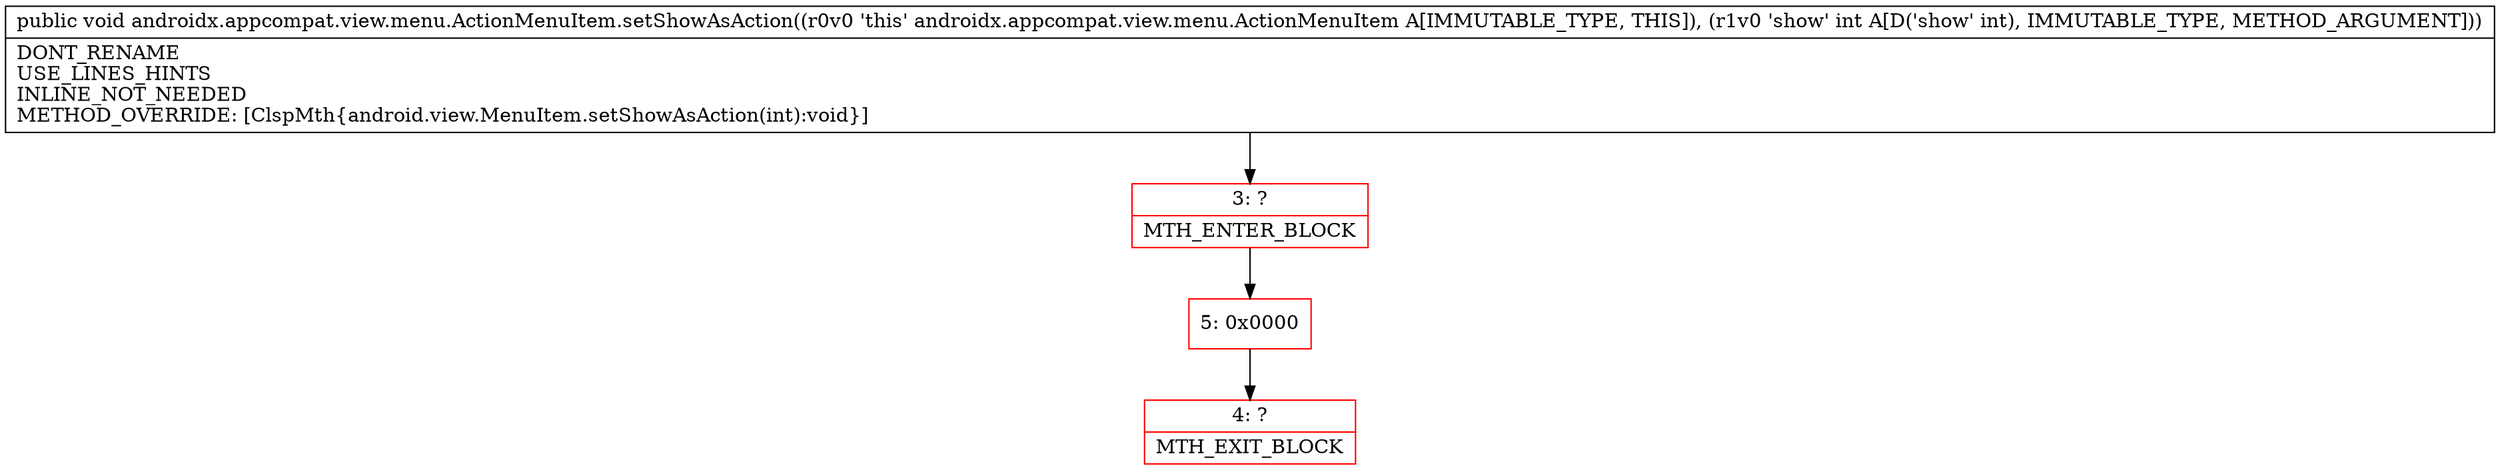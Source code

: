 digraph "CFG forandroidx.appcompat.view.menu.ActionMenuItem.setShowAsAction(I)V" {
subgraph cluster_Region_320201684 {
label = "R(0)";
node [shape=record,color=blue];
}
Node_3 [shape=record,color=red,label="{3\:\ ?|MTH_ENTER_BLOCK\l}"];
Node_5 [shape=record,color=red,label="{5\:\ 0x0000}"];
Node_4 [shape=record,color=red,label="{4\:\ ?|MTH_EXIT_BLOCK\l}"];
MethodNode[shape=record,label="{public void androidx.appcompat.view.menu.ActionMenuItem.setShowAsAction((r0v0 'this' androidx.appcompat.view.menu.ActionMenuItem A[IMMUTABLE_TYPE, THIS]), (r1v0 'show' int A[D('show' int), IMMUTABLE_TYPE, METHOD_ARGUMENT]))  | DONT_RENAME\lUSE_LINES_HINTS\lINLINE_NOT_NEEDED\lMETHOD_OVERRIDE: [ClspMth\{android.view.MenuItem.setShowAsAction(int):void\}]\l}"];
MethodNode -> Node_3;Node_3 -> Node_5;
Node_5 -> Node_4;
}

